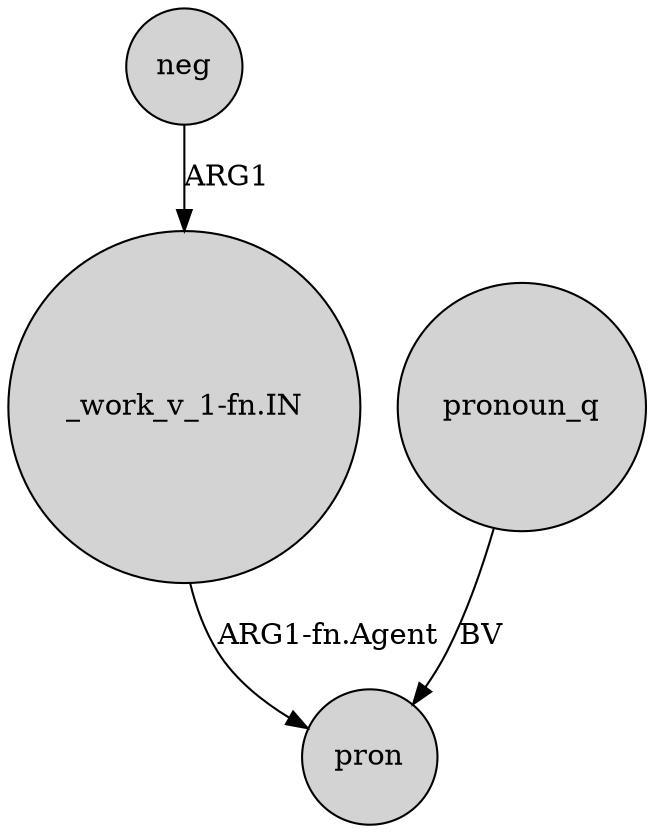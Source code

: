 digraph {
	node [shape=circle style=filled]
	neg -> "_work_v_1-fn.IN" [label=ARG1]
	"_work_v_1-fn.IN" -> pron [label="ARG1-fn.Agent"]
	pronoun_q -> pron [label=BV]
}
